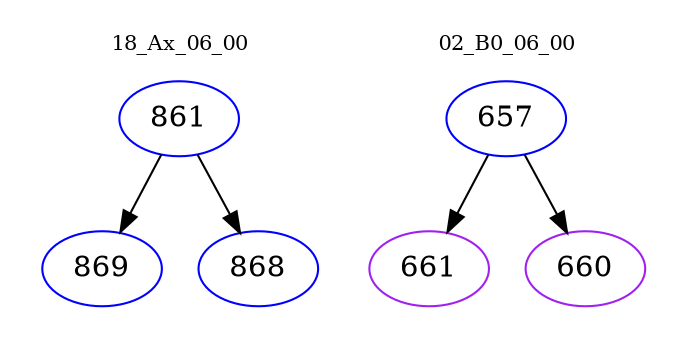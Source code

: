 digraph{
subgraph cluster_0 {
color = white
label = "18_Ax_06_00";
fontsize=10;
T0_861 [label="861", color="blue"]
T0_861 -> T0_869 [color="black"]
T0_869 [label="869", color="blue"]
T0_861 -> T0_868 [color="black"]
T0_868 [label="868", color="blue"]
}
subgraph cluster_1 {
color = white
label = "02_B0_06_00";
fontsize=10;
T1_657 [label="657", color="blue"]
T1_657 -> T1_661 [color="black"]
T1_661 [label="661", color="purple"]
T1_657 -> T1_660 [color="black"]
T1_660 [label="660", color="purple"]
}
}
